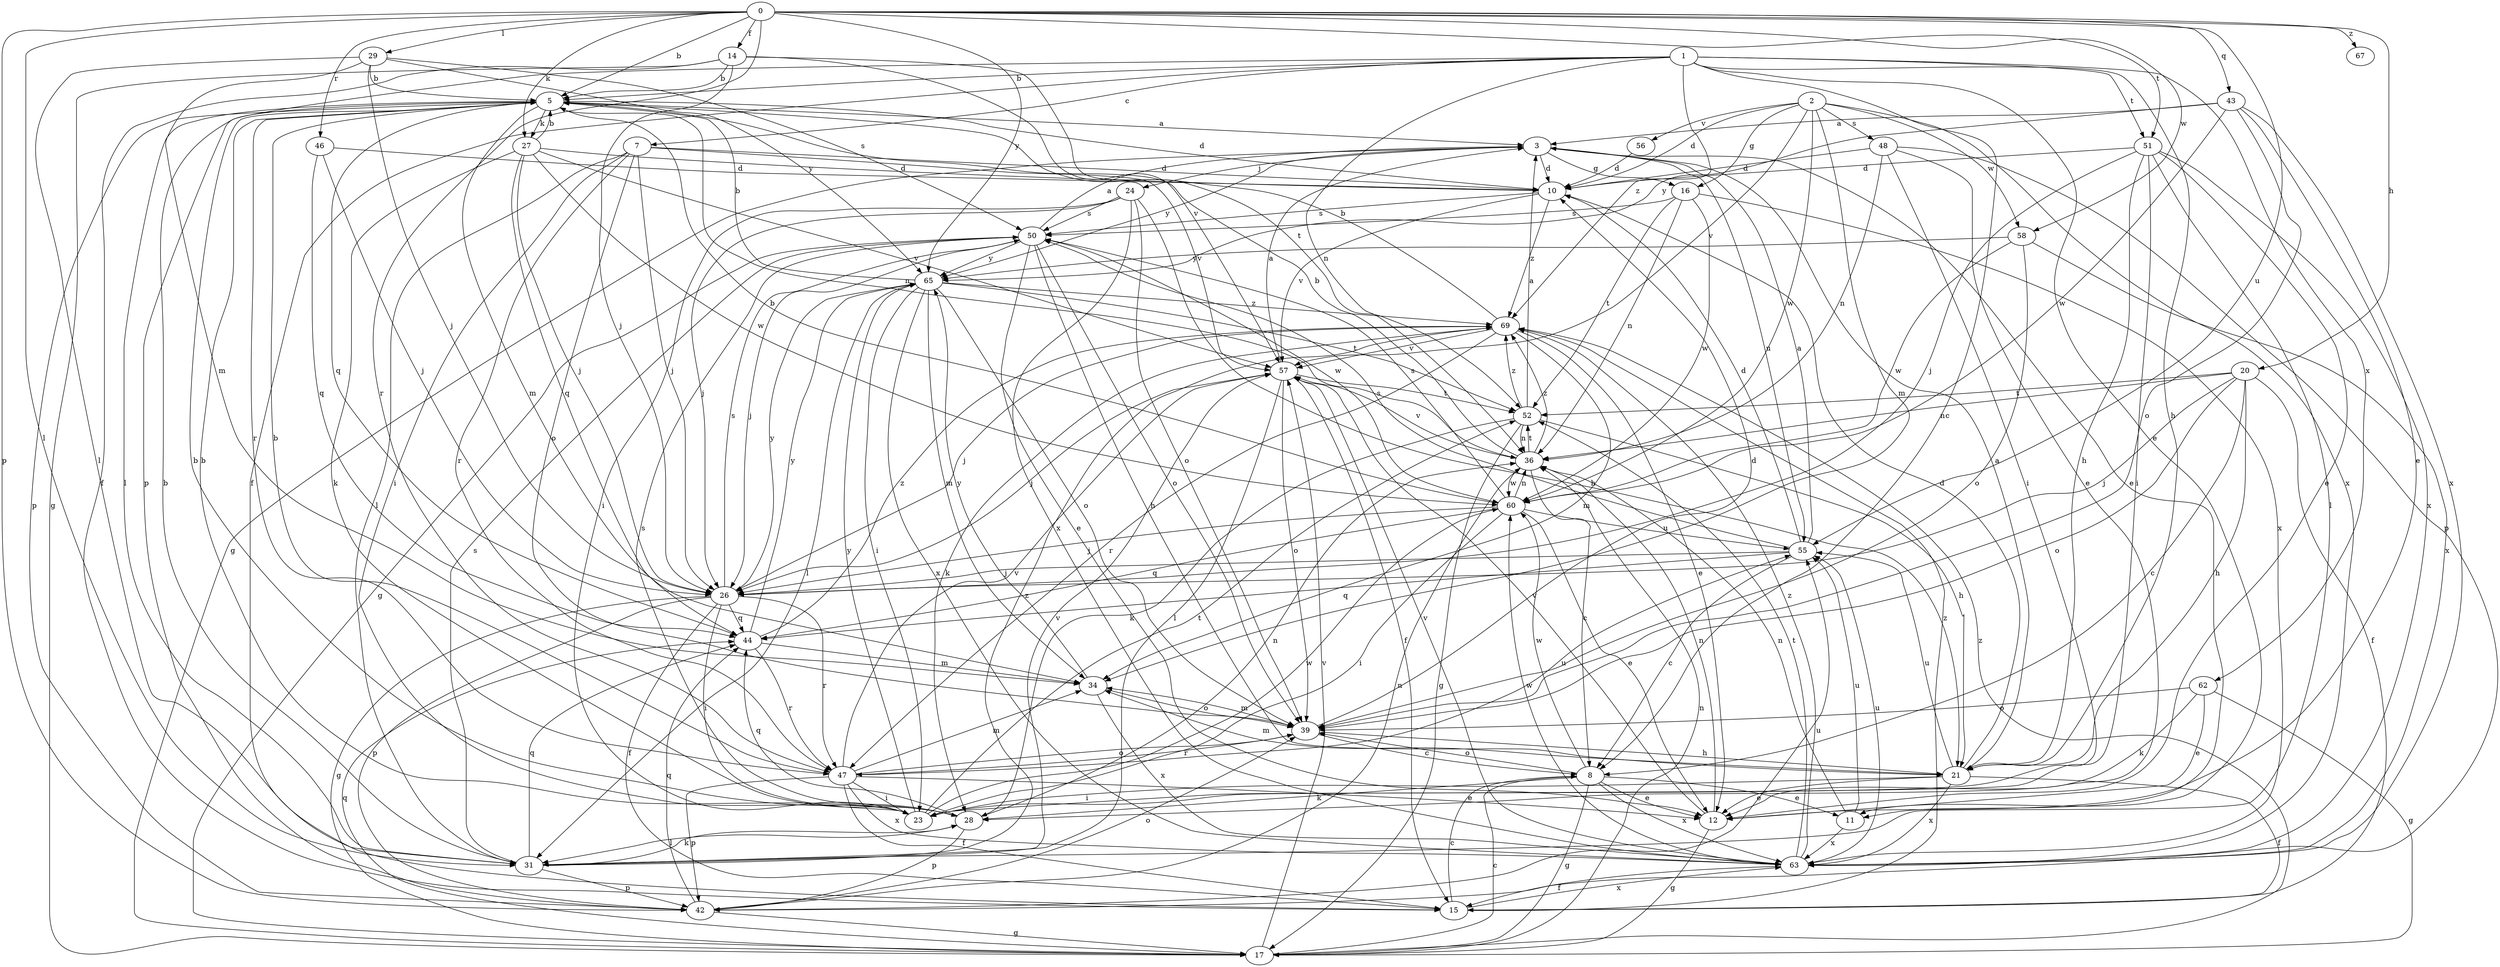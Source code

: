 strict digraph  {
0;
1;
2;
3;
5;
7;
8;
10;
11;
12;
14;
15;
16;
17;
20;
21;
23;
24;
26;
27;
28;
29;
31;
34;
36;
39;
42;
43;
44;
46;
47;
48;
50;
51;
52;
55;
56;
57;
58;
60;
62;
63;
65;
67;
69;
0 -> 5  [label=b];
0 -> 14  [label=f];
0 -> 20  [label=h];
0 -> 27  [label=k];
0 -> 29  [label=l];
0 -> 31  [label=l];
0 -> 42  [label=p];
0 -> 43  [label=q];
0 -> 46  [label=r];
0 -> 47  [label=r];
0 -> 51  [label=t];
0 -> 55  [label=u];
0 -> 58  [label=w];
0 -> 65  [label=y];
0 -> 67  [label=z];
1 -> 5  [label=b];
1 -> 7  [label=c];
1 -> 8  [label=c];
1 -> 11  [label=e];
1 -> 15  [label=f];
1 -> 21  [label=h];
1 -> 36  [label=n];
1 -> 42  [label=p];
1 -> 51  [label=t];
1 -> 62  [label=x];
1 -> 69  [label=z];
2 -> 10  [label=d];
2 -> 16  [label=g];
2 -> 34  [label=m];
2 -> 48  [label=s];
2 -> 56  [label=v];
2 -> 57  [label=v];
2 -> 58  [label=w];
2 -> 60  [label=w];
2 -> 63  [label=x];
3 -> 10  [label=d];
3 -> 11  [label=e];
3 -> 16  [label=g];
3 -> 17  [label=g];
3 -> 24  [label=j];
3 -> 55  [label=u];
3 -> 65  [label=y];
5 -> 3  [label=a];
5 -> 10  [label=d];
5 -> 27  [label=k];
5 -> 31  [label=l];
5 -> 34  [label=m];
5 -> 36  [label=n];
5 -> 42  [label=p];
5 -> 44  [label=q];
5 -> 47  [label=r];
7 -> 10  [label=d];
7 -> 23  [label=i];
7 -> 26  [label=j];
7 -> 31  [label=l];
7 -> 39  [label=o];
7 -> 47  [label=r];
7 -> 57  [label=v];
8 -> 11  [label=e];
8 -> 12  [label=e];
8 -> 17  [label=g];
8 -> 28  [label=k];
8 -> 39  [label=o];
8 -> 60  [label=w];
8 -> 63  [label=x];
10 -> 50  [label=s];
10 -> 57  [label=v];
10 -> 69  [label=z];
11 -> 36  [label=n];
11 -> 55  [label=u];
11 -> 63  [label=x];
12 -> 17  [label=g];
12 -> 36  [label=n];
12 -> 57  [label=v];
14 -> 5  [label=b];
14 -> 15  [label=f];
14 -> 17  [label=g];
14 -> 26  [label=j];
14 -> 52  [label=t];
14 -> 57  [label=v];
15 -> 8  [label=c];
15 -> 63  [label=x];
15 -> 69  [label=z];
16 -> 36  [label=n];
16 -> 50  [label=s];
16 -> 52  [label=t];
16 -> 60  [label=w];
16 -> 63  [label=x];
17 -> 8  [label=c];
17 -> 36  [label=n];
17 -> 44  [label=q];
17 -> 57  [label=v];
17 -> 69  [label=z];
20 -> 8  [label=c];
20 -> 15  [label=f];
20 -> 21  [label=h];
20 -> 26  [label=j];
20 -> 36  [label=n];
20 -> 39  [label=o];
20 -> 52  [label=t];
21 -> 3  [label=a];
21 -> 10  [label=d];
21 -> 12  [label=e];
21 -> 15  [label=f];
21 -> 23  [label=i];
21 -> 34  [label=m];
21 -> 55  [label=u];
21 -> 63  [label=x];
23 -> 5  [label=b];
23 -> 52  [label=t];
23 -> 60  [label=w];
23 -> 65  [label=y];
24 -> 21  [label=h];
24 -> 23  [label=i];
24 -> 26  [label=j];
24 -> 39  [label=o];
24 -> 50  [label=s];
24 -> 63  [label=x];
26 -> 15  [label=f];
26 -> 17  [label=g];
26 -> 23  [label=i];
26 -> 42  [label=p];
26 -> 44  [label=q];
26 -> 47  [label=r];
26 -> 50  [label=s];
26 -> 65  [label=y];
27 -> 5  [label=b];
27 -> 10  [label=d];
27 -> 26  [label=j];
27 -> 28  [label=k];
27 -> 44  [label=q];
27 -> 57  [label=v];
27 -> 60  [label=w];
28 -> 5  [label=b];
28 -> 31  [label=l];
28 -> 36  [label=n];
28 -> 42  [label=p];
28 -> 44  [label=q];
28 -> 50  [label=s];
29 -> 5  [label=b];
29 -> 26  [label=j];
29 -> 31  [label=l];
29 -> 34  [label=m];
29 -> 50  [label=s];
29 -> 65  [label=y];
31 -> 5  [label=b];
31 -> 28  [label=k];
31 -> 42  [label=p];
31 -> 44  [label=q];
31 -> 50  [label=s];
31 -> 57  [label=v];
31 -> 69  [label=z];
34 -> 39  [label=o];
34 -> 63  [label=x];
34 -> 65  [label=y];
36 -> 5  [label=b];
36 -> 8  [label=c];
36 -> 52  [label=t];
36 -> 57  [label=v];
36 -> 60  [label=w];
36 -> 69  [label=z];
39 -> 8  [label=c];
39 -> 10  [label=d];
39 -> 21  [label=h];
39 -> 34  [label=m];
39 -> 47  [label=r];
42 -> 17  [label=g];
42 -> 36  [label=n];
42 -> 39  [label=o];
42 -> 44  [label=q];
42 -> 55  [label=u];
43 -> 3  [label=a];
43 -> 12  [label=e];
43 -> 39  [label=o];
43 -> 60  [label=w];
43 -> 63  [label=x];
43 -> 65  [label=y];
44 -> 34  [label=m];
44 -> 47  [label=r];
44 -> 65  [label=y];
44 -> 69  [label=z];
46 -> 10  [label=d];
46 -> 26  [label=j];
46 -> 44  [label=q];
47 -> 5  [label=b];
47 -> 12  [label=e];
47 -> 15  [label=f];
47 -> 23  [label=i];
47 -> 34  [label=m];
47 -> 39  [label=o];
47 -> 42  [label=p];
47 -> 55  [label=u];
47 -> 57  [label=v];
47 -> 63  [label=x];
48 -> 10  [label=d];
48 -> 12  [label=e];
48 -> 23  [label=i];
48 -> 36  [label=n];
48 -> 42  [label=p];
50 -> 3  [label=a];
50 -> 12  [label=e];
50 -> 17  [label=g];
50 -> 21  [label=h];
50 -> 26  [label=j];
50 -> 39  [label=o];
50 -> 60  [label=w];
50 -> 65  [label=y];
51 -> 10  [label=d];
51 -> 12  [label=e];
51 -> 21  [label=h];
51 -> 23  [label=i];
51 -> 26  [label=j];
51 -> 31  [label=l];
51 -> 63  [label=x];
52 -> 3  [label=a];
52 -> 17  [label=g];
52 -> 21  [label=h];
52 -> 28  [label=k];
52 -> 36  [label=n];
52 -> 69  [label=z];
55 -> 3  [label=a];
55 -> 8  [label=c];
55 -> 10  [label=d];
55 -> 26  [label=j];
55 -> 44  [label=q];
55 -> 50  [label=s];
56 -> 10  [label=d];
57 -> 3  [label=a];
57 -> 15  [label=f];
57 -> 26  [label=j];
57 -> 31  [label=l];
57 -> 39  [label=o];
57 -> 52  [label=t];
58 -> 39  [label=o];
58 -> 60  [label=w];
58 -> 63  [label=x];
58 -> 65  [label=y];
60 -> 5  [label=b];
60 -> 12  [label=e];
60 -> 23  [label=i];
60 -> 26  [label=j];
60 -> 36  [label=n];
60 -> 44  [label=q];
60 -> 50  [label=s];
60 -> 55  [label=u];
62 -> 12  [label=e];
62 -> 17  [label=g];
62 -> 28  [label=k];
62 -> 39  [label=o];
63 -> 15  [label=f];
63 -> 52  [label=t];
63 -> 55  [label=u];
63 -> 57  [label=v];
63 -> 60  [label=w];
63 -> 69  [label=z];
65 -> 5  [label=b];
65 -> 23  [label=i];
65 -> 31  [label=l];
65 -> 34  [label=m];
65 -> 39  [label=o];
65 -> 52  [label=t];
65 -> 63  [label=x];
65 -> 69  [label=z];
69 -> 5  [label=b];
69 -> 12  [label=e];
69 -> 26  [label=j];
69 -> 28  [label=k];
69 -> 34  [label=m];
69 -> 47  [label=r];
69 -> 57  [label=v];
}
